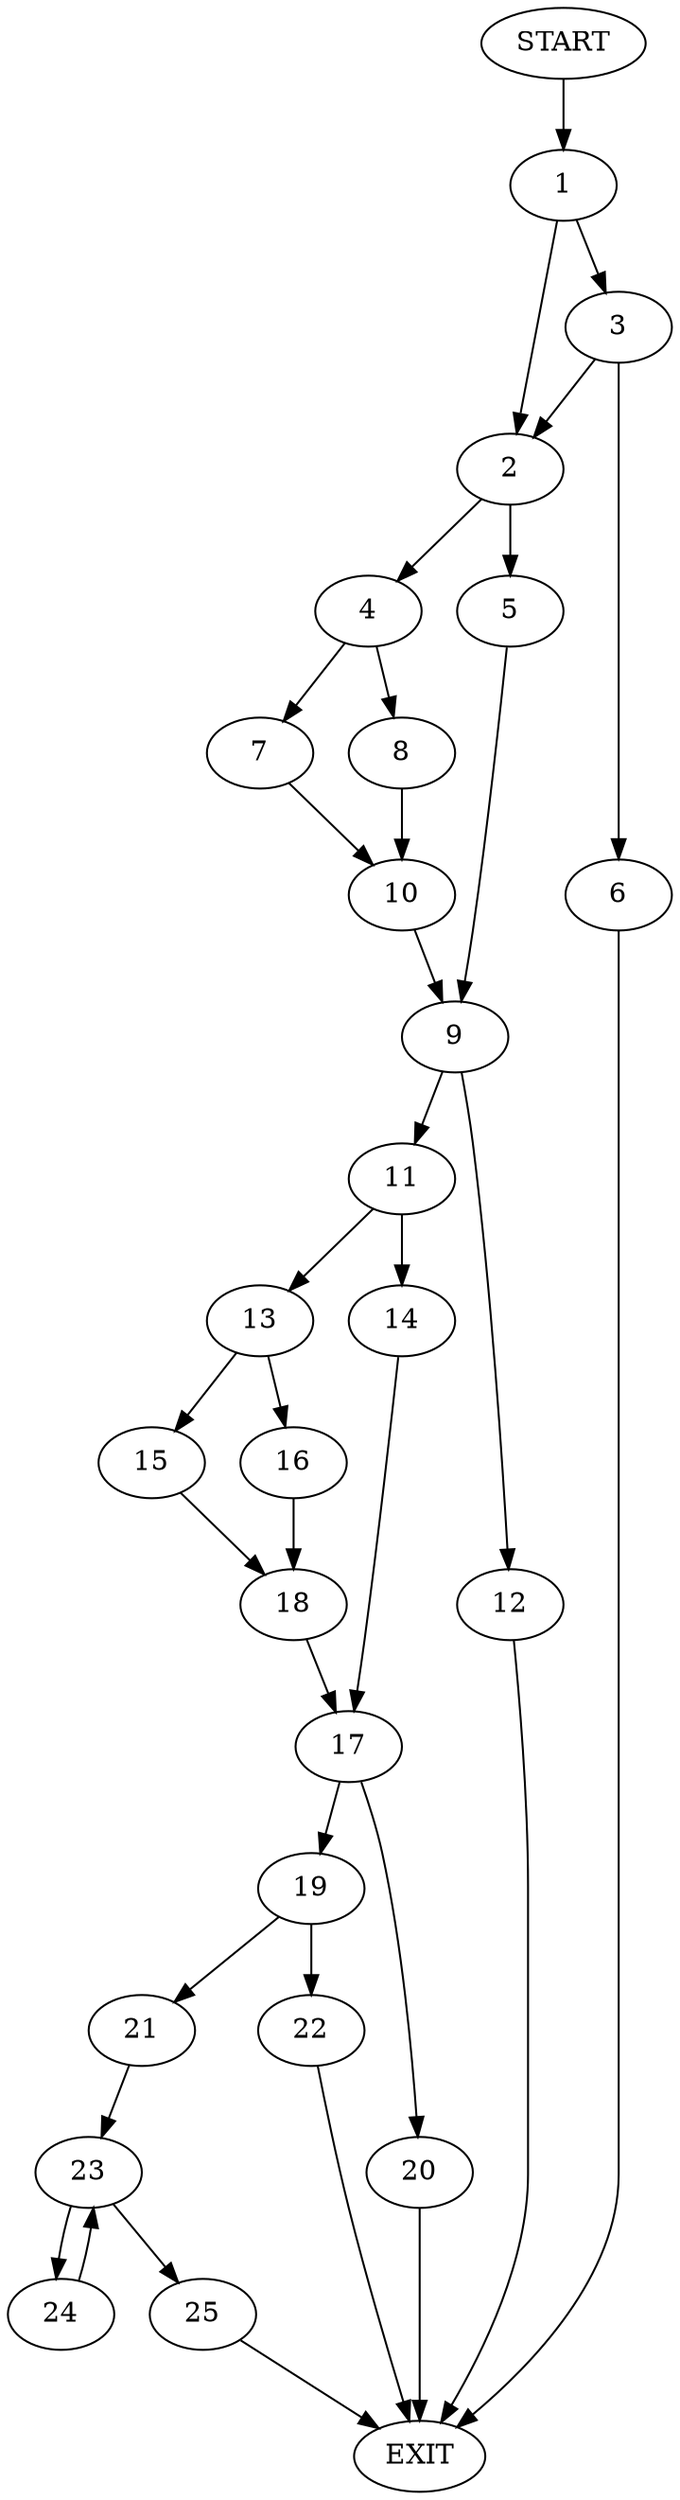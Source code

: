 digraph {
0 [label="START"]
26 [label="EXIT"]
0 -> 1
1 -> 2
1 -> 3
2 -> 4
2 -> 5
3 -> 2
3 -> 6
6 -> 26
4 -> 7
4 -> 8
5 -> 9
7 -> 10
8 -> 10
10 -> 9
9 -> 11
9 -> 12
12 -> 26
11 -> 13
11 -> 14
13 -> 15
13 -> 16
14 -> 17
15 -> 18
16 -> 18
18 -> 17
17 -> 19
17 -> 20
19 -> 21
19 -> 22
20 -> 26
22 -> 26
21 -> 23
23 -> 24
23 -> 25
25 -> 26
24 -> 23
}
